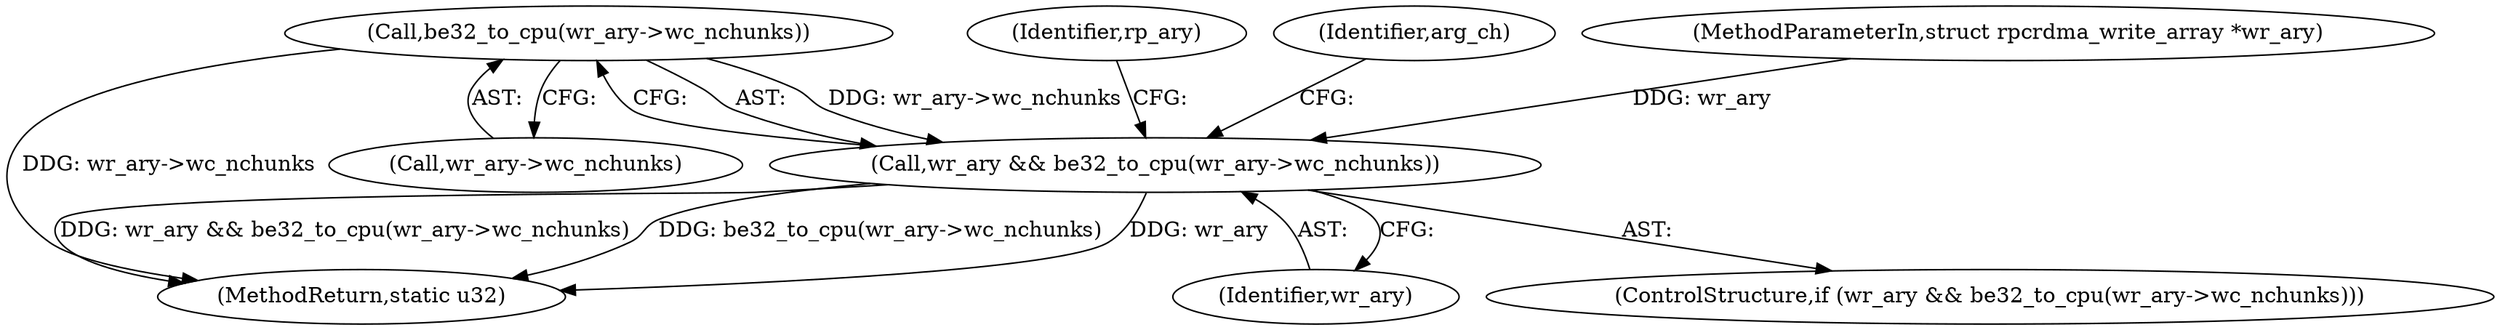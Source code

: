 digraph "1_linux_c70422f760c120480fee4de6c38804c72aa26bc1_36@pointer" {
"1000135" [label="(Call,be32_to_cpu(wr_ary->wc_nchunks))"];
"1000133" [label="(Call,wr_ary && be32_to_cpu(wr_ary->wc_nchunks))"];
"1000102" [label="(MethodParameterIn,struct rpcrdma_write_array *wr_ary)"];
"1000136" [label="(Call,wr_ary->wc_nchunks)"];
"1000135" [label="(Call,be32_to_cpu(wr_ary->wc_nchunks))"];
"1000134" [label="(Identifier,wr_ary)"];
"1000157" [label="(Identifier,rp_ary)"];
"1000132" [label="(ControlStructure,if (wr_ary && be32_to_cpu(wr_ary->wc_nchunks)))"];
"1000141" [label="(Identifier,arg_ch)"];
"1000133" [label="(Call,wr_ary && be32_to_cpu(wr_ary->wc_nchunks))"];
"1000180" [label="(MethodReturn,static u32)"];
"1000135" -> "1000133"  [label="AST: "];
"1000135" -> "1000136"  [label="CFG: "];
"1000136" -> "1000135"  [label="AST: "];
"1000133" -> "1000135"  [label="CFG: "];
"1000135" -> "1000180"  [label="DDG: wr_ary->wc_nchunks"];
"1000135" -> "1000133"  [label="DDG: wr_ary->wc_nchunks"];
"1000133" -> "1000132"  [label="AST: "];
"1000133" -> "1000134"  [label="CFG: "];
"1000134" -> "1000133"  [label="AST: "];
"1000141" -> "1000133"  [label="CFG: "];
"1000157" -> "1000133"  [label="CFG: "];
"1000133" -> "1000180"  [label="DDG: wr_ary"];
"1000133" -> "1000180"  [label="DDG: wr_ary && be32_to_cpu(wr_ary->wc_nchunks)"];
"1000133" -> "1000180"  [label="DDG: be32_to_cpu(wr_ary->wc_nchunks)"];
"1000102" -> "1000133"  [label="DDG: wr_ary"];
}
